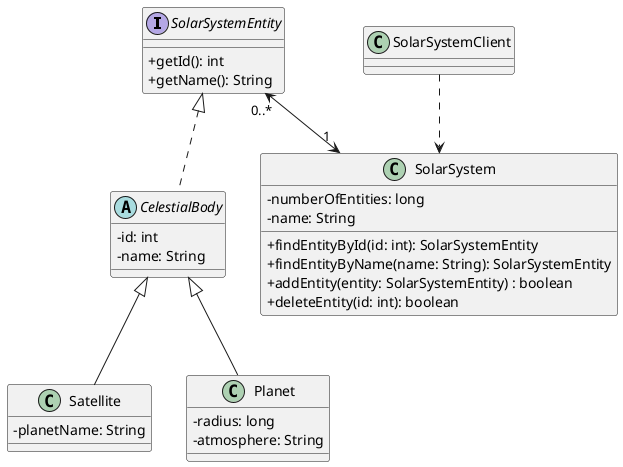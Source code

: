 @startuml
skinparam classAttributeIconSize 0

interface SolarSystemEntity {
+getId(): int
+getName(): String
}

abstract class CelestialBody {
-id: int
-name: String
}

class Satellite {
-planetName: String
}

class Planet {
-radius: long
-atmosphere: String
}

class SolarSystem {
-numberOfEntities: long
-name: String
+findEntityById(id: int): SolarSystemEntity
+findEntityByName(name: String): SolarSystemEntity
+addEntity(entity: SolarSystemEntity) : boolean
+deleteEntity(id: int): boolean
}
class SolarSystemClient
SolarSystemEntity "0..*" <--> "1" SolarSystem
SolarSystemEntity <|.. CelestialBody
CelestialBody <|-- Planet
CelestialBody <|-- Satellite
SolarSystemClient ..> SolarSystem
@enduml